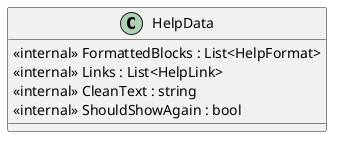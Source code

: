 @startuml
class HelpData {
    <<internal>> FormattedBlocks : List<HelpFormat>
    <<internal>> Links : List<HelpLink>
    <<internal>> CleanText : string
    <<internal>> ShouldShowAgain : bool
}
@enduml
